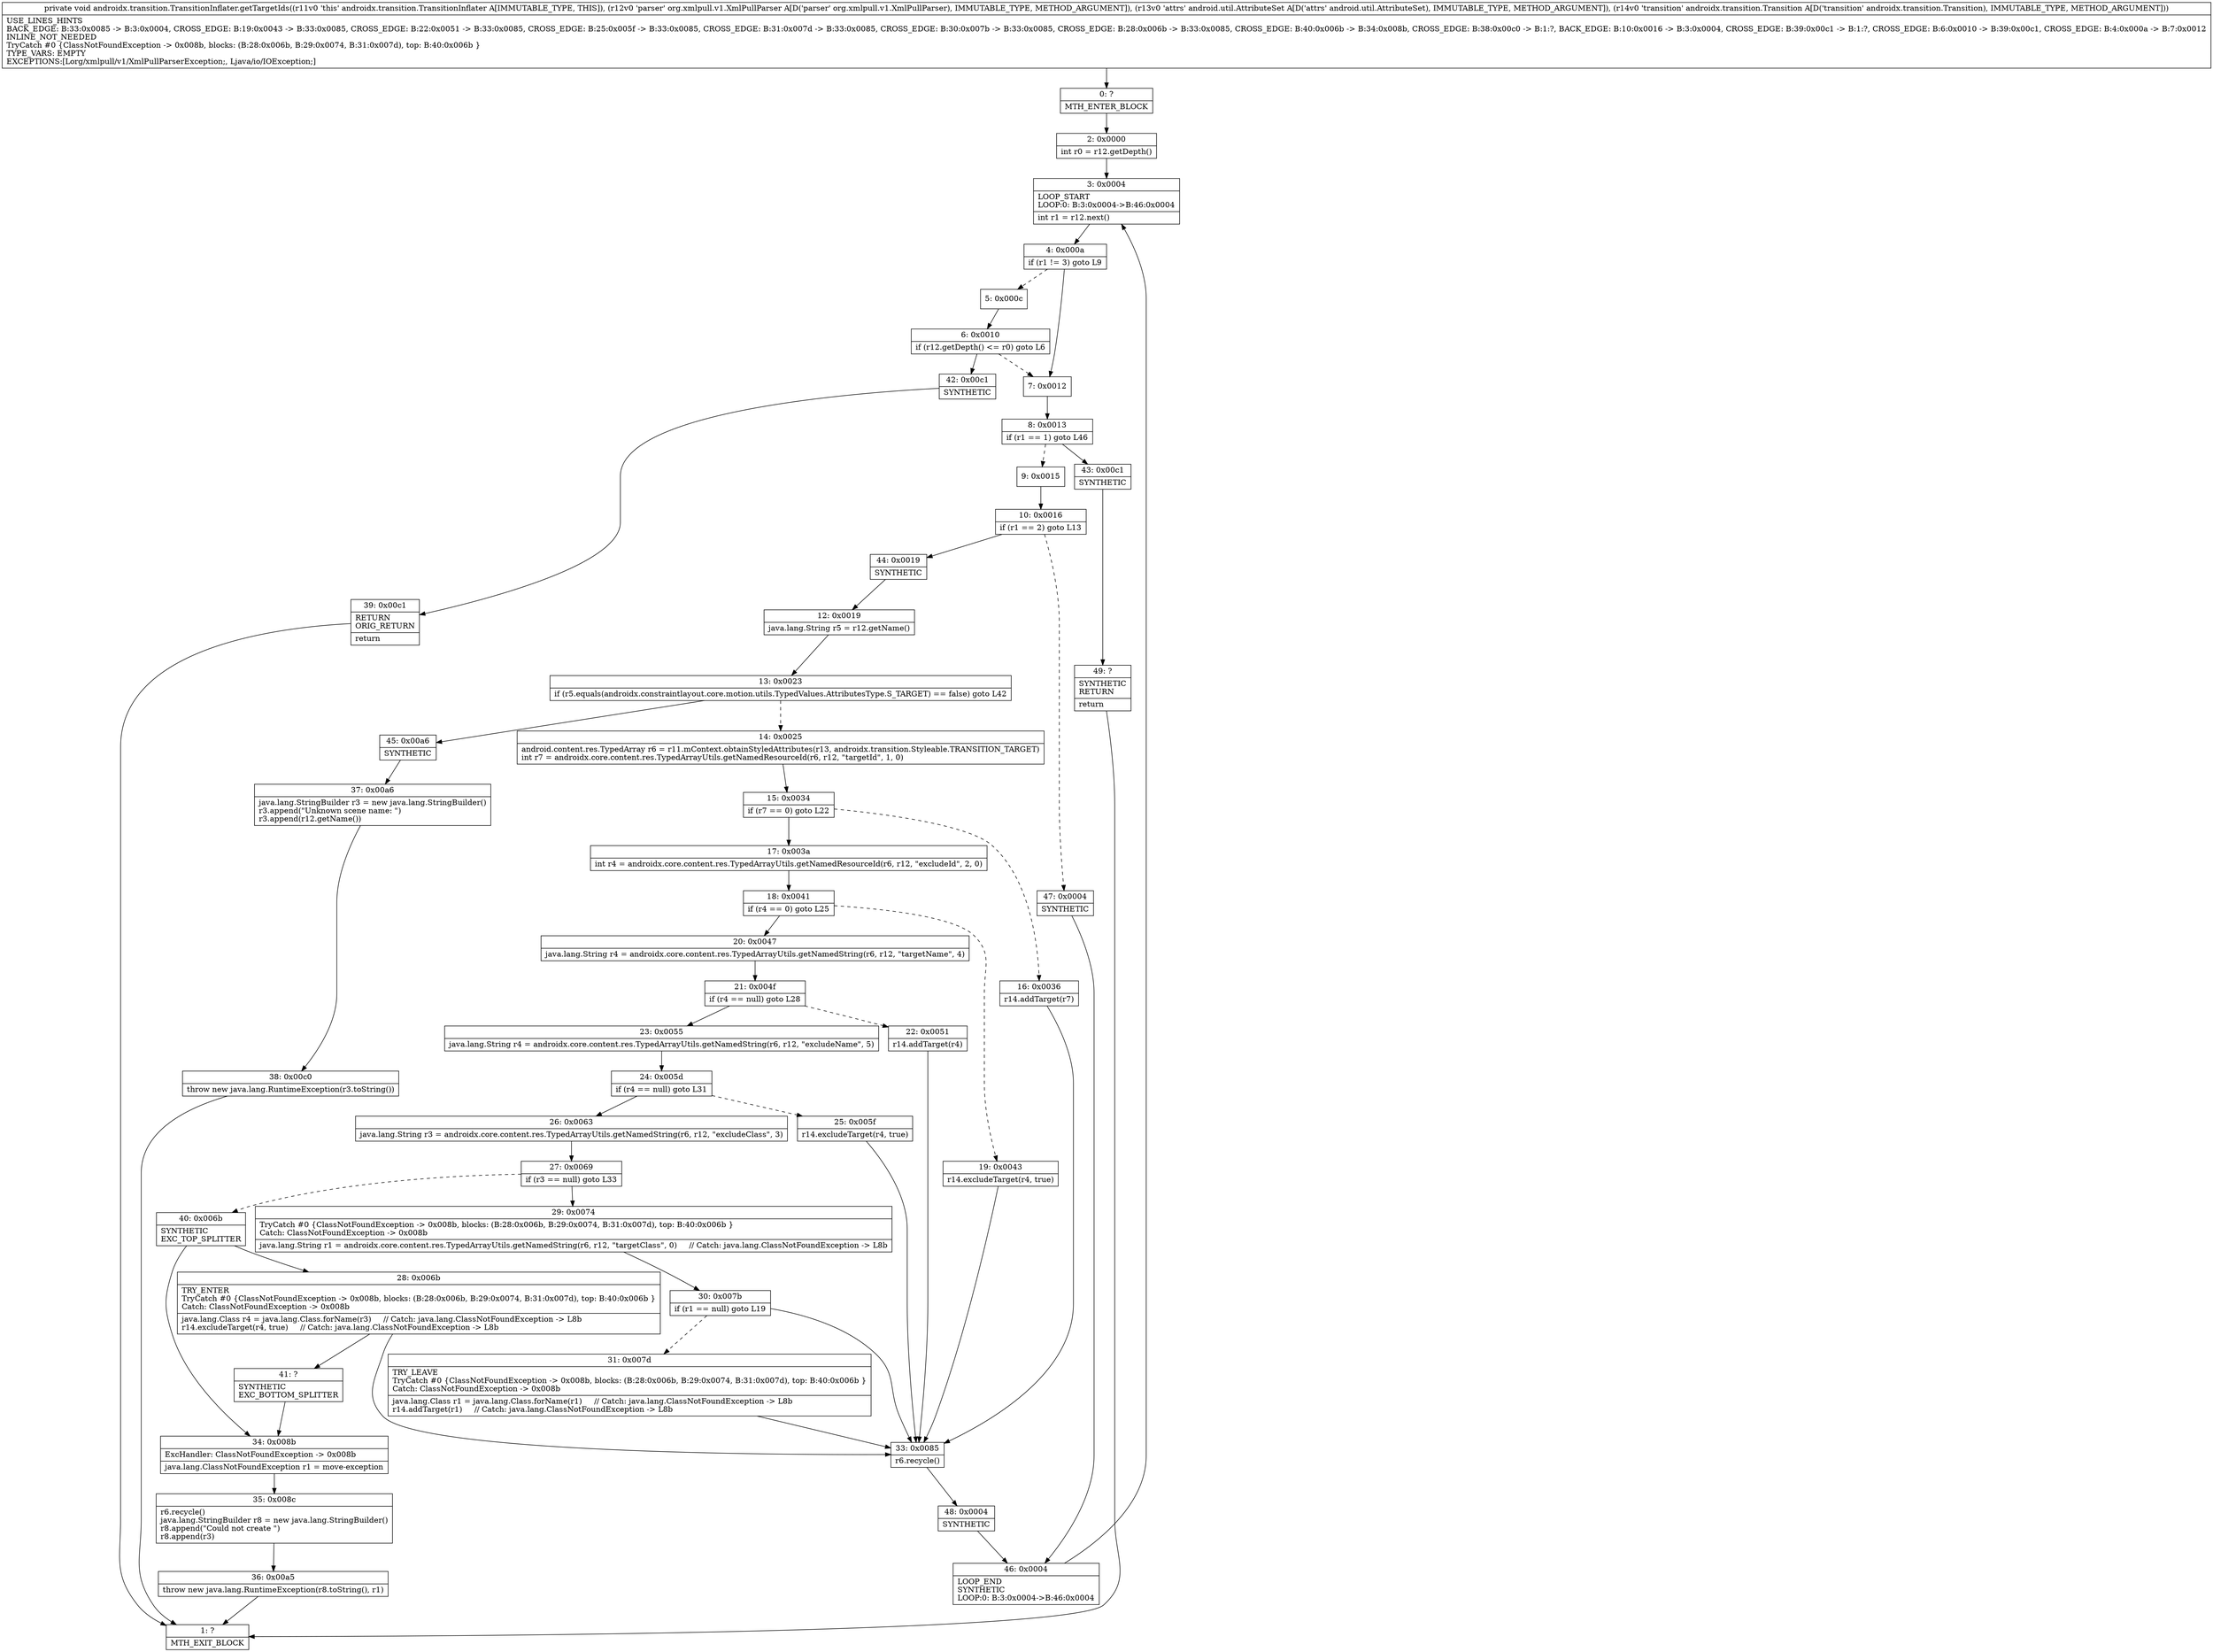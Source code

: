 digraph "CFG forandroidx.transition.TransitionInflater.getTargetIds(Lorg\/xmlpull\/v1\/XmlPullParser;Landroid\/util\/AttributeSet;Landroidx\/transition\/Transition;)V" {
Node_0 [shape=record,label="{0\:\ ?|MTH_ENTER_BLOCK\l}"];
Node_2 [shape=record,label="{2\:\ 0x0000|int r0 = r12.getDepth()\l}"];
Node_3 [shape=record,label="{3\:\ 0x0004|LOOP_START\lLOOP:0: B:3:0x0004\-\>B:46:0x0004\l|int r1 = r12.next()\l}"];
Node_4 [shape=record,label="{4\:\ 0x000a|if (r1 != 3) goto L9\l}"];
Node_5 [shape=record,label="{5\:\ 0x000c}"];
Node_6 [shape=record,label="{6\:\ 0x0010|if (r12.getDepth() \<= r0) goto L6\l}"];
Node_42 [shape=record,label="{42\:\ 0x00c1|SYNTHETIC\l}"];
Node_39 [shape=record,label="{39\:\ 0x00c1|RETURN\lORIG_RETURN\l|return\l}"];
Node_1 [shape=record,label="{1\:\ ?|MTH_EXIT_BLOCK\l}"];
Node_7 [shape=record,label="{7\:\ 0x0012}"];
Node_8 [shape=record,label="{8\:\ 0x0013|if (r1 == 1) goto L46\l}"];
Node_9 [shape=record,label="{9\:\ 0x0015}"];
Node_10 [shape=record,label="{10\:\ 0x0016|if (r1 == 2) goto L13\l}"];
Node_44 [shape=record,label="{44\:\ 0x0019|SYNTHETIC\l}"];
Node_12 [shape=record,label="{12\:\ 0x0019|java.lang.String r5 = r12.getName()\l}"];
Node_13 [shape=record,label="{13\:\ 0x0023|if (r5.equals(androidx.constraintlayout.core.motion.utils.TypedValues.AttributesType.S_TARGET) == false) goto L42\l}"];
Node_14 [shape=record,label="{14\:\ 0x0025|android.content.res.TypedArray r6 = r11.mContext.obtainStyledAttributes(r13, androidx.transition.Styleable.TRANSITION_TARGET)\lint r7 = androidx.core.content.res.TypedArrayUtils.getNamedResourceId(r6, r12, \"targetId\", 1, 0)\l}"];
Node_15 [shape=record,label="{15\:\ 0x0034|if (r7 == 0) goto L22\l}"];
Node_16 [shape=record,label="{16\:\ 0x0036|r14.addTarget(r7)\l}"];
Node_33 [shape=record,label="{33\:\ 0x0085|r6.recycle()\l}"];
Node_48 [shape=record,label="{48\:\ 0x0004|SYNTHETIC\l}"];
Node_46 [shape=record,label="{46\:\ 0x0004|LOOP_END\lSYNTHETIC\lLOOP:0: B:3:0x0004\-\>B:46:0x0004\l}"];
Node_17 [shape=record,label="{17\:\ 0x003a|int r4 = androidx.core.content.res.TypedArrayUtils.getNamedResourceId(r6, r12, \"excludeId\", 2, 0)\l}"];
Node_18 [shape=record,label="{18\:\ 0x0041|if (r4 == 0) goto L25\l}"];
Node_19 [shape=record,label="{19\:\ 0x0043|r14.excludeTarget(r4, true)\l}"];
Node_20 [shape=record,label="{20\:\ 0x0047|java.lang.String r4 = androidx.core.content.res.TypedArrayUtils.getNamedString(r6, r12, \"targetName\", 4)\l}"];
Node_21 [shape=record,label="{21\:\ 0x004f|if (r4 == null) goto L28\l}"];
Node_22 [shape=record,label="{22\:\ 0x0051|r14.addTarget(r4)\l}"];
Node_23 [shape=record,label="{23\:\ 0x0055|java.lang.String r4 = androidx.core.content.res.TypedArrayUtils.getNamedString(r6, r12, \"excludeName\", 5)\l}"];
Node_24 [shape=record,label="{24\:\ 0x005d|if (r4 == null) goto L31\l}"];
Node_25 [shape=record,label="{25\:\ 0x005f|r14.excludeTarget(r4, true)\l}"];
Node_26 [shape=record,label="{26\:\ 0x0063|java.lang.String r3 = androidx.core.content.res.TypedArrayUtils.getNamedString(r6, r12, \"excludeClass\", 3)\l}"];
Node_27 [shape=record,label="{27\:\ 0x0069|if (r3 == null) goto L33\l}"];
Node_29 [shape=record,label="{29\:\ 0x0074|TryCatch #0 \{ClassNotFoundException \-\> 0x008b, blocks: (B:28:0x006b, B:29:0x0074, B:31:0x007d), top: B:40:0x006b \}\lCatch: ClassNotFoundException \-\> 0x008b\l|java.lang.String r1 = androidx.core.content.res.TypedArrayUtils.getNamedString(r6, r12, \"targetClass\", 0)     \/\/ Catch: java.lang.ClassNotFoundException \-\> L8b\l}"];
Node_30 [shape=record,label="{30\:\ 0x007b|if (r1 == null) goto L19\l}"];
Node_31 [shape=record,label="{31\:\ 0x007d|TRY_LEAVE\lTryCatch #0 \{ClassNotFoundException \-\> 0x008b, blocks: (B:28:0x006b, B:29:0x0074, B:31:0x007d), top: B:40:0x006b \}\lCatch: ClassNotFoundException \-\> 0x008b\l|java.lang.Class r1 = java.lang.Class.forName(r1)     \/\/ Catch: java.lang.ClassNotFoundException \-\> L8b\lr14.addTarget(r1)     \/\/ Catch: java.lang.ClassNotFoundException \-\> L8b\l}"];
Node_40 [shape=record,label="{40\:\ 0x006b|SYNTHETIC\lEXC_TOP_SPLITTER\l}"];
Node_28 [shape=record,label="{28\:\ 0x006b|TRY_ENTER\lTryCatch #0 \{ClassNotFoundException \-\> 0x008b, blocks: (B:28:0x006b, B:29:0x0074, B:31:0x007d), top: B:40:0x006b \}\lCatch: ClassNotFoundException \-\> 0x008b\l|java.lang.Class r4 = java.lang.Class.forName(r3)     \/\/ Catch: java.lang.ClassNotFoundException \-\> L8b\lr14.excludeTarget(r4, true)     \/\/ Catch: java.lang.ClassNotFoundException \-\> L8b\l}"];
Node_41 [shape=record,label="{41\:\ ?|SYNTHETIC\lEXC_BOTTOM_SPLITTER\l}"];
Node_34 [shape=record,label="{34\:\ 0x008b|ExcHandler: ClassNotFoundException \-\> 0x008b\l|java.lang.ClassNotFoundException r1 = move\-exception\l}"];
Node_35 [shape=record,label="{35\:\ 0x008c|r6.recycle()\ljava.lang.StringBuilder r8 = new java.lang.StringBuilder()\lr8.append(\"Could not create \")\lr8.append(r3)\l}"];
Node_36 [shape=record,label="{36\:\ 0x00a5|throw new java.lang.RuntimeException(r8.toString(), r1)\l}"];
Node_45 [shape=record,label="{45\:\ 0x00a6|SYNTHETIC\l}"];
Node_37 [shape=record,label="{37\:\ 0x00a6|java.lang.StringBuilder r3 = new java.lang.StringBuilder()\lr3.append(\"Unknown scene name: \")\lr3.append(r12.getName())\l}"];
Node_38 [shape=record,label="{38\:\ 0x00c0|throw new java.lang.RuntimeException(r3.toString())\l}"];
Node_47 [shape=record,label="{47\:\ 0x0004|SYNTHETIC\l}"];
Node_43 [shape=record,label="{43\:\ 0x00c1|SYNTHETIC\l}"];
Node_49 [shape=record,label="{49\:\ ?|SYNTHETIC\lRETURN\l|return\l}"];
MethodNode[shape=record,label="{private void androidx.transition.TransitionInflater.getTargetIds((r11v0 'this' androidx.transition.TransitionInflater A[IMMUTABLE_TYPE, THIS]), (r12v0 'parser' org.xmlpull.v1.XmlPullParser A[D('parser' org.xmlpull.v1.XmlPullParser), IMMUTABLE_TYPE, METHOD_ARGUMENT]), (r13v0 'attrs' android.util.AttributeSet A[D('attrs' android.util.AttributeSet), IMMUTABLE_TYPE, METHOD_ARGUMENT]), (r14v0 'transition' androidx.transition.Transition A[D('transition' androidx.transition.Transition), IMMUTABLE_TYPE, METHOD_ARGUMENT]))  | USE_LINES_HINTS\lBACK_EDGE: B:33:0x0085 \-\> B:3:0x0004, CROSS_EDGE: B:19:0x0043 \-\> B:33:0x0085, CROSS_EDGE: B:22:0x0051 \-\> B:33:0x0085, CROSS_EDGE: B:25:0x005f \-\> B:33:0x0085, CROSS_EDGE: B:31:0x007d \-\> B:33:0x0085, CROSS_EDGE: B:30:0x007b \-\> B:33:0x0085, CROSS_EDGE: B:28:0x006b \-\> B:33:0x0085, CROSS_EDGE: B:40:0x006b \-\> B:34:0x008b, CROSS_EDGE: B:38:0x00c0 \-\> B:1:?, BACK_EDGE: B:10:0x0016 \-\> B:3:0x0004, CROSS_EDGE: B:39:0x00c1 \-\> B:1:?, CROSS_EDGE: B:6:0x0010 \-\> B:39:0x00c1, CROSS_EDGE: B:4:0x000a \-\> B:7:0x0012\lINLINE_NOT_NEEDED\lTryCatch #0 \{ClassNotFoundException \-\> 0x008b, blocks: (B:28:0x006b, B:29:0x0074, B:31:0x007d), top: B:40:0x006b \}\lTYPE_VARS: EMPTY\lEXCEPTIONS:[Lorg\/xmlpull\/v1\/XmlPullParserException;, Ljava\/io\/IOException;]\l}"];
MethodNode -> Node_0;Node_0 -> Node_2;
Node_2 -> Node_3;
Node_3 -> Node_4;
Node_4 -> Node_5[style=dashed];
Node_4 -> Node_7;
Node_5 -> Node_6;
Node_6 -> Node_7[style=dashed];
Node_6 -> Node_42;
Node_42 -> Node_39;
Node_39 -> Node_1;
Node_7 -> Node_8;
Node_8 -> Node_9[style=dashed];
Node_8 -> Node_43;
Node_9 -> Node_10;
Node_10 -> Node_44;
Node_10 -> Node_47[style=dashed];
Node_44 -> Node_12;
Node_12 -> Node_13;
Node_13 -> Node_14[style=dashed];
Node_13 -> Node_45;
Node_14 -> Node_15;
Node_15 -> Node_16[style=dashed];
Node_15 -> Node_17;
Node_16 -> Node_33;
Node_33 -> Node_48;
Node_48 -> Node_46;
Node_46 -> Node_3;
Node_17 -> Node_18;
Node_18 -> Node_19[style=dashed];
Node_18 -> Node_20;
Node_19 -> Node_33;
Node_20 -> Node_21;
Node_21 -> Node_22[style=dashed];
Node_21 -> Node_23;
Node_22 -> Node_33;
Node_23 -> Node_24;
Node_24 -> Node_25[style=dashed];
Node_24 -> Node_26;
Node_25 -> Node_33;
Node_26 -> Node_27;
Node_27 -> Node_29;
Node_27 -> Node_40[style=dashed];
Node_29 -> Node_30;
Node_30 -> Node_31[style=dashed];
Node_30 -> Node_33;
Node_31 -> Node_33;
Node_40 -> Node_28;
Node_40 -> Node_34;
Node_28 -> Node_33;
Node_28 -> Node_41;
Node_41 -> Node_34;
Node_34 -> Node_35;
Node_35 -> Node_36;
Node_36 -> Node_1;
Node_45 -> Node_37;
Node_37 -> Node_38;
Node_38 -> Node_1;
Node_47 -> Node_46;
Node_43 -> Node_49;
Node_49 -> Node_1;
}

